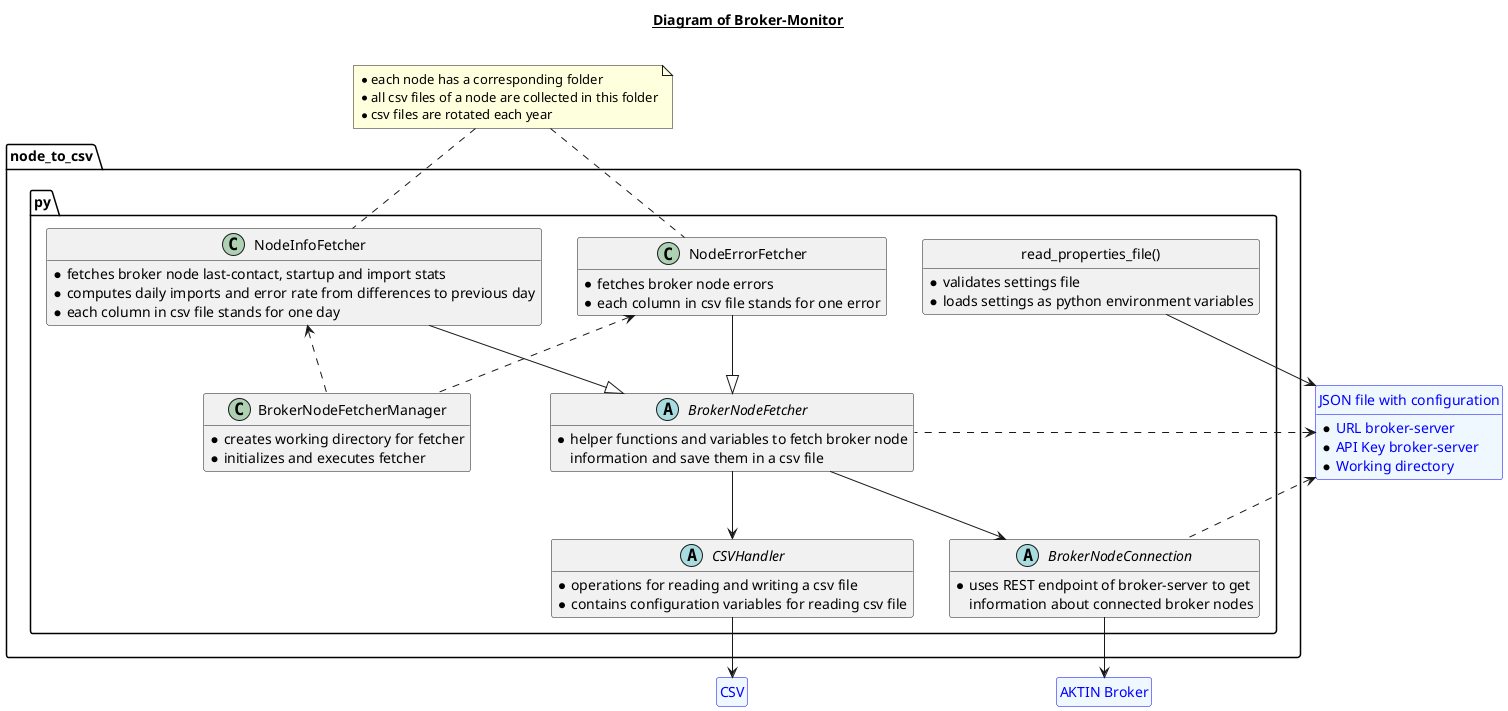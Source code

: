 @startuml
hide methods

title __Diagram of Broker-Monitor__\n

package "node_to_csv.py" <<Package>> {
class "read_properties_file()" as r {
* validates settings file
* loads settings as python environment variables
}
hide r circle

abstract class CSVHandler {
* operations for reading and writing a csv file
* contains configuration variables for reading csv file
}

abstract BrokerNodeConnection {
* uses REST endpoint of broker-server to get
information about connected broker nodes
}

abstract class BrokerNodeFetcher {
* helper functions and variables to fetch broker node
information and save them in a csv file
}

class NodeErrorFetcher {
* fetches broker node errors
* each column in csv file stands for one error
}

class NodeInfoFetcher {
* fetches broker node last-contact, startup and import stats
* computes daily imports and error rate from differences to previous day
* each column in csv file stands for one day
}

class BrokerNodeFetcherManager {
* creates working directory for fetcher
* initializes and executes fetcher
}

BrokerNodeFetcher --> CSVHandler
BrokerNodeFetcher --> BrokerNodeConnection
NodeErrorFetcher --|> BrokerNodeFetcher
NodeInfoFetcher --|> BrokerNodeFetcher
BrokerNodeFetcherManager .u.> NodeInfoFetcher
BrokerNodeFetcherManager .u.> NodeErrorFetcher
}

entity "AKTIN Broker" as broker
entity broker #aliceblue;line:blue;text:blue
hide broker members
hide broker circle

entity "CSV" as csv
entity csv #aliceblue;line:blue;text:blue
hide csv members
hide csv circle

entity "JSON file with configuration" as settings {
* URL broker-server
* API Key broker-server
* Working directory
}
entity settings #aliceblue;line:blue;text:blue
hide settings circle

note "* each node has a corresponding folder\n* all csv files of a node are collected in this folder\n* csv files are rotated each year" as N1
NodeErrorFetcher .u. N1
NodeInfoFetcher .u. N1

BrokerNodeConnection -d-> broker
CSVHandler -d-> csv
r --> settings
BrokerNodeConnection .l.> settings
BrokerNodeFetcher .l.> settings

@enduml
